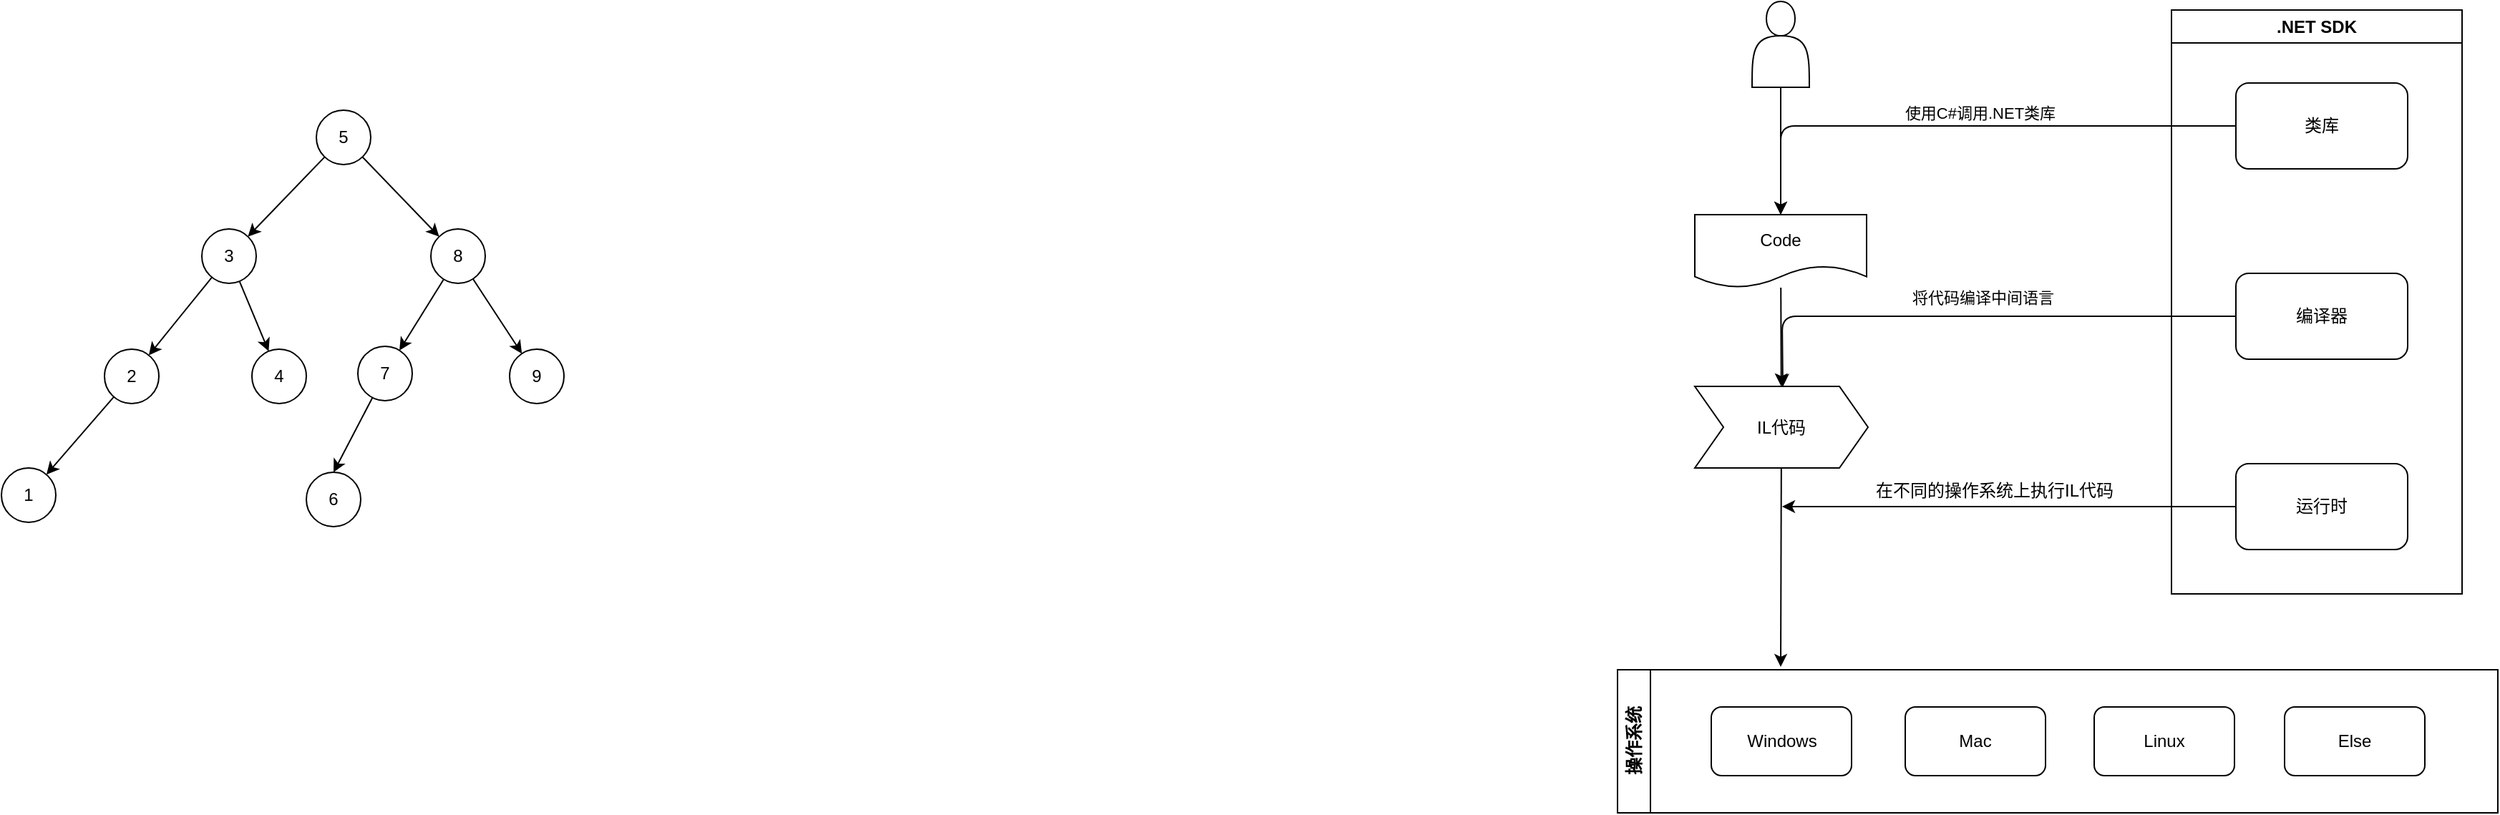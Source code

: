 <mxfile>
    <diagram id="7hx11DvbfKXuBh_Bs0pS" name="Page-1">
        <mxGraphModel dx="1676" dy="801" grid="0" gridSize="10" guides="1" tooltips="1" connect="1" arrows="1" fold="1" page="1" pageScale="1" pageWidth="1169" pageHeight="827" math="0" shadow="0">
            <root>
                <mxCell id="0"/>
                <mxCell id="1" parent="0"/>
                <mxCell id="4" value="" style="edgeStyle=none;html=1;" edge="1" parent="1" source="2" target="3">
                    <mxGeometry relative="1" as="geometry"/>
                </mxCell>
                <mxCell id="10" value="" style="edgeStyle=none;html=1;" edge="1" parent="1" source="2" target="9">
                    <mxGeometry relative="1" as="geometry"/>
                </mxCell>
                <mxCell id="2" value="5" style="ellipse;whiteSpace=wrap;html=1;aspect=fixed;" vertex="1" parent="1">
                    <mxGeometry x="467" y="117" width="38" height="38" as="geometry"/>
                </mxCell>
                <mxCell id="6" value="" style="edgeStyle=none;html=1;" edge="1" parent="1" source="3" target="5">
                    <mxGeometry relative="1" as="geometry"/>
                </mxCell>
                <mxCell id="12" value="" style="edgeStyle=none;html=1;" edge="1" parent="1" source="3" target="11">
                    <mxGeometry relative="1" as="geometry"/>
                </mxCell>
                <mxCell id="3" value="3" style="ellipse;whiteSpace=wrap;html=1;aspect=fixed;" vertex="1" parent="1">
                    <mxGeometry x="387" y="200" width="38" height="38" as="geometry"/>
                </mxCell>
                <mxCell id="8" value="" style="edgeStyle=none;html=1;" edge="1" parent="1" source="5" target="7">
                    <mxGeometry relative="1" as="geometry"/>
                </mxCell>
                <mxCell id="5" value="2" style="ellipse;whiteSpace=wrap;html=1;aspect=fixed;" vertex="1" parent="1">
                    <mxGeometry x="319" y="284" width="38" height="38" as="geometry"/>
                </mxCell>
                <mxCell id="7" value="1" style="ellipse;whiteSpace=wrap;html=1;aspect=fixed;" vertex="1" parent="1">
                    <mxGeometry x="247" y="367" width="38" height="38" as="geometry"/>
                </mxCell>
                <mxCell id="14" value="" style="edgeStyle=none;html=1;" edge="1" parent="1" source="9" target="13">
                    <mxGeometry relative="1" as="geometry"/>
                </mxCell>
                <mxCell id="16" value="" style="edgeStyle=none;html=1;" edge="1" parent="1" source="9" target="15">
                    <mxGeometry relative="1" as="geometry"/>
                </mxCell>
                <mxCell id="9" value="8&lt;br&gt;" style="ellipse;whiteSpace=wrap;html=1;aspect=fixed;" vertex="1" parent="1">
                    <mxGeometry x="547" y="200" width="38" height="38" as="geometry"/>
                </mxCell>
                <mxCell id="11" value="4" style="ellipse;whiteSpace=wrap;html=1;aspect=fixed;" vertex="1" parent="1">
                    <mxGeometry x="422" y="284" width="38" height="38" as="geometry"/>
                </mxCell>
                <mxCell id="18" style="edgeStyle=none;html=1;entryX=0.5;entryY=0;entryDx=0;entryDy=0;" edge="1" parent="1" source="13" target="17">
                    <mxGeometry relative="1" as="geometry"/>
                </mxCell>
                <mxCell id="13" value="7" style="ellipse;whiteSpace=wrap;html=1;aspect=fixed;" vertex="1" parent="1">
                    <mxGeometry x="496" y="282" width="38" height="38" as="geometry"/>
                </mxCell>
                <mxCell id="15" value="9" style="ellipse;whiteSpace=wrap;html=1;aspect=fixed;" vertex="1" parent="1">
                    <mxGeometry x="602" y="284" width="38" height="38" as="geometry"/>
                </mxCell>
                <mxCell id="17" value="6" style="ellipse;whiteSpace=wrap;html=1;aspect=fixed;" vertex="1" parent="1">
                    <mxGeometry x="460" y="370" width="38" height="38" as="geometry"/>
                </mxCell>
                <mxCell id="21" value="" style="edgeStyle=none;html=1;" edge="1" parent="1" source="19" target="20">
                    <mxGeometry relative="1" as="geometry"/>
                </mxCell>
                <mxCell id="19" value="" style="shape=actor;whiteSpace=wrap;html=1;" vertex="1" parent="1">
                    <mxGeometry x="1470" y="41" width="40" height="60" as="geometry"/>
                </mxCell>
                <mxCell id="30" value="" style="edgeStyle=none;html=1;" edge="1" parent="1" source="20" target="29">
                    <mxGeometry relative="1" as="geometry"/>
                </mxCell>
                <mxCell id="20" value="Code" style="shape=document;whiteSpace=wrap;html=1;boundedLbl=1;" vertex="1" parent="1">
                    <mxGeometry x="1430" y="190" width="120" height="51" as="geometry"/>
                </mxCell>
                <mxCell id="23" value=".NET SDK" style="swimlane;whiteSpace=wrap;html=1;" vertex="1" parent="1">
                    <mxGeometry x="1763" y="47" width="203" height="408" as="geometry"/>
                </mxCell>
                <mxCell id="24" value="类库" style="rounded=1;whiteSpace=wrap;html=1;" vertex="1" parent="23">
                    <mxGeometry x="45" y="51" width="120" height="60" as="geometry"/>
                </mxCell>
                <mxCell id="26" value="运行时" style="rounded=1;whiteSpace=wrap;html=1;" vertex="1" parent="23">
                    <mxGeometry x="45" y="317" width="120" height="60" as="geometry"/>
                </mxCell>
                <mxCell id="25" value="编译器" style="rounded=1;whiteSpace=wrap;html=1;" vertex="1" parent="23">
                    <mxGeometry x="45" y="184" width="120" height="60" as="geometry"/>
                </mxCell>
                <mxCell id="27" style="edgeStyle=none;html=1;entryX=0.5;entryY=0;entryDx=0;entryDy=0;" edge="1" parent="1" source="24" target="20">
                    <mxGeometry relative="1" as="geometry">
                        <Array as="points">
                            <mxPoint x="1490" y="128"/>
                        </Array>
                    </mxGeometry>
                </mxCell>
                <mxCell id="28" value="使用C#调用.NET类库" style="edgeLabel;html=1;align=center;verticalAlign=middle;resizable=0;points=[];" vertex="1" connectable="0" parent="27">
                    <mxGeometry x="0.113" y="3" relative="1" as="geometry">
                        <mxPoint x="32" y="-12" as="offset"/>
                    </mxGeometry>
                </mxCell>
                <mxCell id="34" value="" style="edgeStyle=none;html=1;" edge="1" parent="1" source="29">
                    <mxGeometry relative="1" as="geometry">
                        <mxPoint x="1490" y="506" as="targetPoint"/>
                    </mxGeometry>
                </mxCell>
                <mxCell id="29" value="IL代码" style="shape=step;perimeter=stepPerimeter;whiteSpace=wrap;html=1;fixedSize=1;" vertex="1" parent="1">
                    <mxGeometry x="1430" y="310" width="121" height="57" as="geometry"/>
                </mxCell>
                <mxCell id="31" style="edgeStyle=none;html=1;entryX=0.508;entryY=0.006;entryDx=0;entryDy=0;entryPerimeter=0;" edge="1" parent="1" source="25" target="29">
                    <mxGeometry relative="1" as="geometry">
                        <mxPoint x="1487" y="304" as="targetPoint"/>
                        <Array as="points">
                            <mxPoint x="1491" y="261"/>
                        </Array>
                    </mxGeometry>
                </mxCell>
                <mxCell id="32" value="将代码编译中间语言" style="edgeLabel;html=1;align=center;verticalAlign=middle;resizable=0;points=[];" vertex="1" connectable="0" parent="31">
                    <mxGeometry x="-0.196" y="1" relative="1" as="geometry">
                        <mxPoint x="-30" y="-14" as="offset"/>
                    </mxGeometry>
                </mxCell>
                <mxCell id="35" value="操作系统" style="swimlane;horizontal=0;whiteSpace=wrap;html=1;" vertex="1" parent="1">
                    <mxGeometry x="1376" y="508" width="615" height="100" as="geometry"/>
                </mxCell>
                <mxCell id="38" value="Windows" style="rounded=1;whiteSpace=wrap;html=1;" vertex="1" parent="35">
                    <mxGeometry x="65.5" y="26" width="98" height="48" as="geometry"/>
                </mxCell>
                <mxCell id="39" value="Mac" style="rounded=1;whiteSpace=wrap;html=1;" vertex="1" parent="35">
                    <mxGeometry x="201" y="26" width="98" height="48" as="geometry"/>
                </mxCell>
                <mxCell id="40" value="Linux" style="rounded=1;whiteSpace=wrap;html=1;" vertex="1" parent="35">
                    <mxGeometry x="333" y="26" width="98" height="48" as="geometry"/>
                </mxCell>
                <mxCell id="41" value="Else" style="rounded=1;whiteSpace=wrap;html=1;" vertex="1" parent="35">
                    <mxGeometry x="466" y="26" width="98" height="48" as="geometry"/>
                </mxCell>
                <mxCell id="36" style="edgeStyle=none;html=1;" edge="1" parent="1" source="26">
                    <mxGeometry relative="1" as="geometry">
                        <mxPoint x="1491" y="394" as="targetPoint"/>
                    </mxGeometry>
                </mxCell>
                <mxCell id="37" value="在不同的操作系统上执行IL代码" style="text;html=1;align=center;verticalAlign=middle;resizable=0;points=[];autosize=1;strokeColor=none;fillColor=none;" vertex="1" parent="1">
                    <mxGeometry x="1547" y="370" width="184" height="26" as="geometry"/>
                </mxCell>
            </root>
        </mxGraphModel>
    </diagram>
</mxfile>